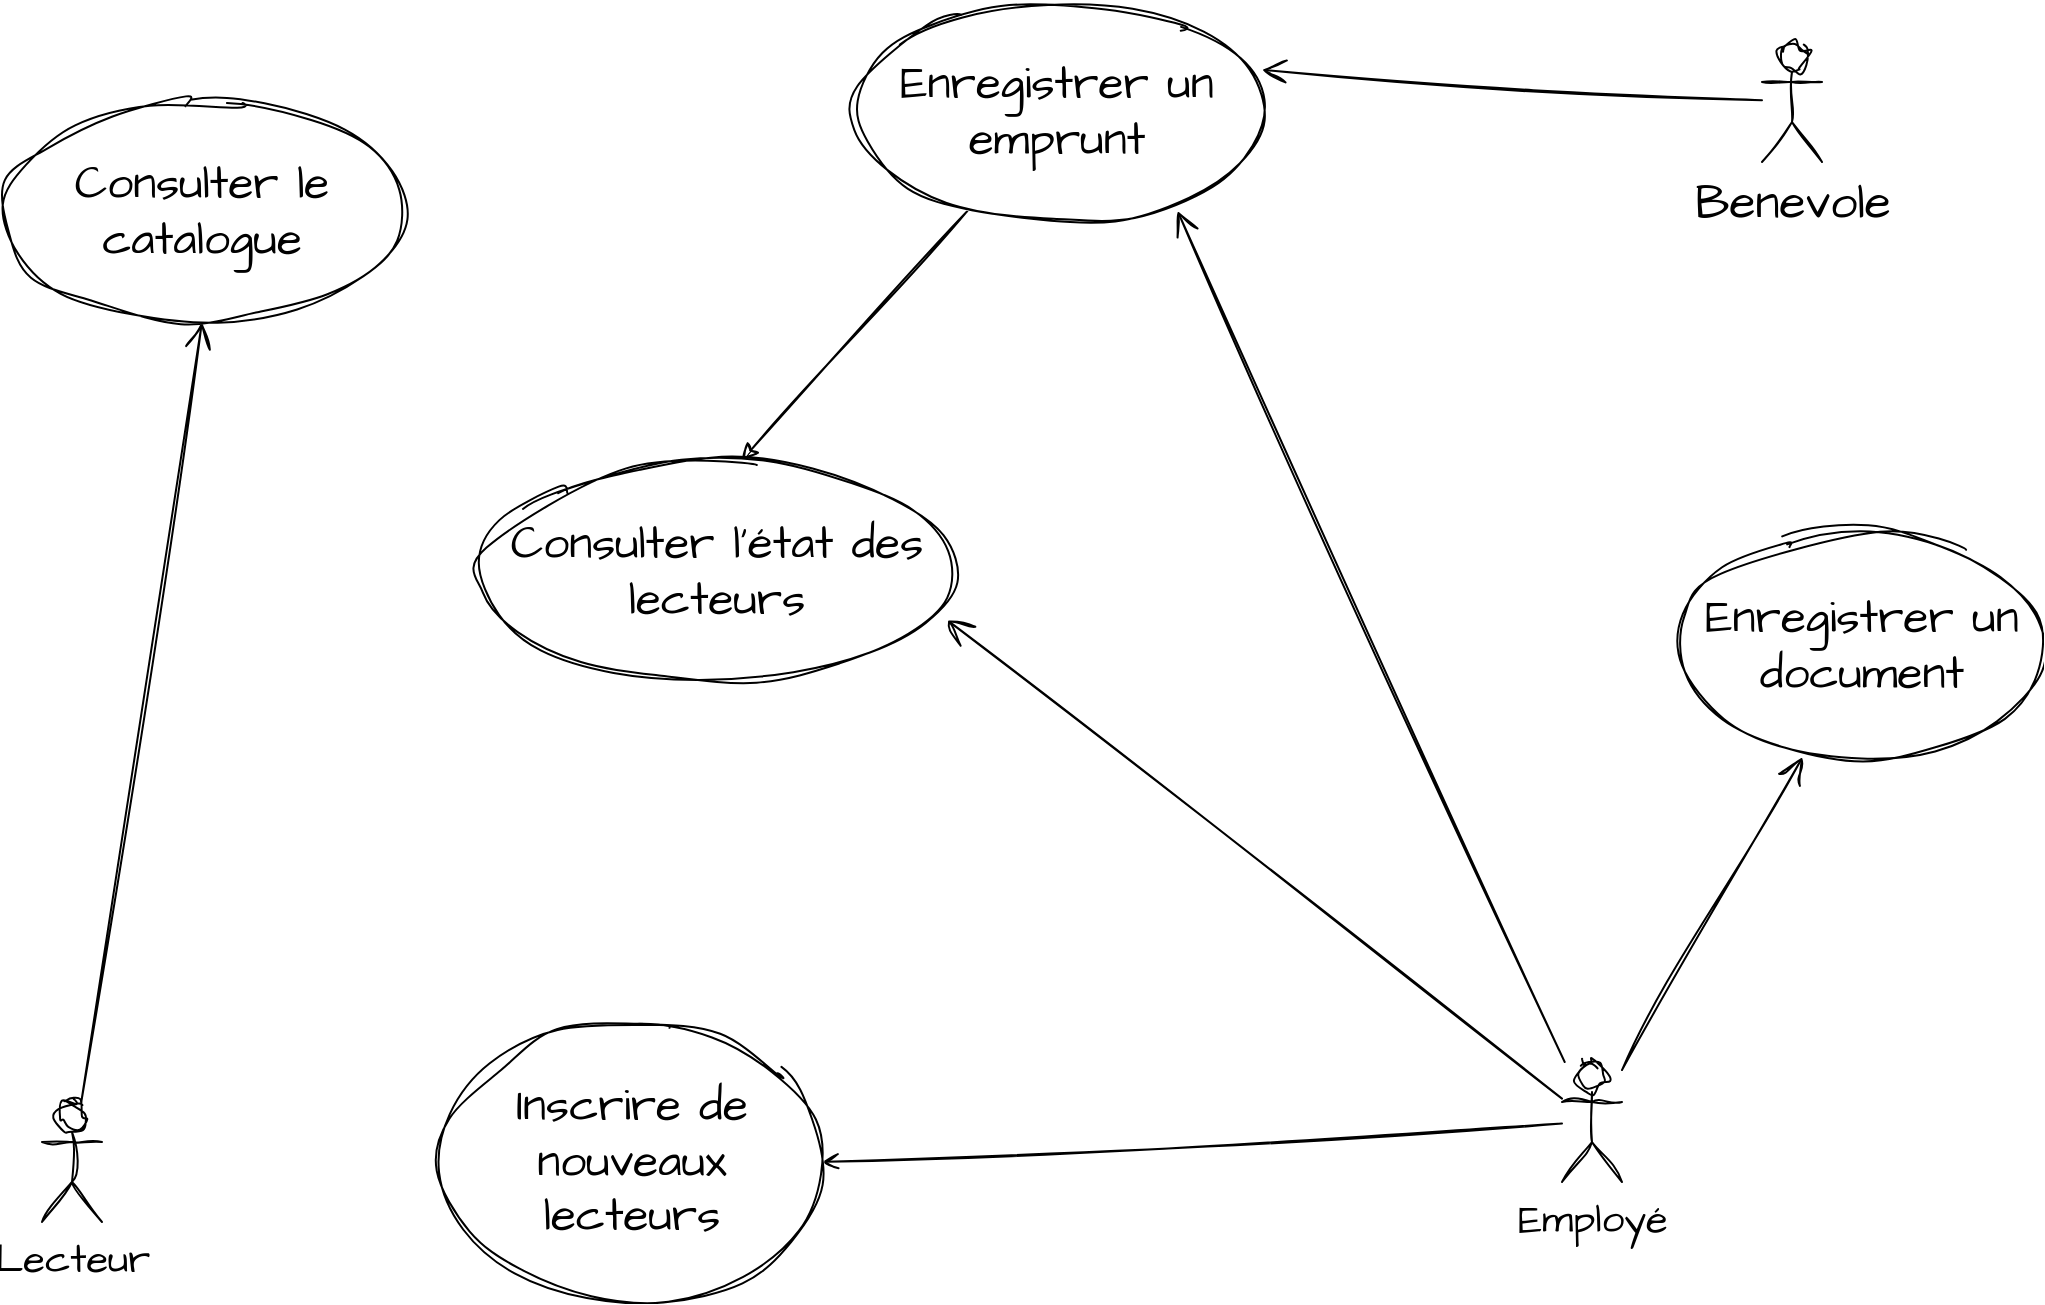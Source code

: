 <mxfile>
    <diagram name="Page-1" id="ZmRxgkJVrmXOutNZ-7BP">
        <mxGraphModel dx="1453" dy="869" grid="1" gridSize="10" guides="1" tooltips="1" connect="1" arrows="1" fold="1" page="1" pageScale="1" pageWidth="1169" pageHeight="827" math="0" shadow="0">
            <root>
                <mxCell id="0"/>
                <mxCell id="1" parent="0"/>
                <mxCell id="0b8Cna7KjftArNe5Qz_5-5" style="rounded=0;sketch=1;hachureGap=4;jiggle=2;curveFitting=1;orthogonalLoop=1;jettySize=auto;html=1;entryX=0.5;entryY=1;entryDx=0;entryDy=0;fontFamily=Architects Daughter;fontSource=https%3A%2F%2Ffonts.googleapis.com%2Fcss%3Ffamily%3DArchitects%2BDaughter;fontSize=16;endArrow=open;endFill=0;endSize=11;" parent="1" source="0b8Cna7KjftArNe5Qz_5-1" target="0b8Cna7KjftArNe5Qz_5-4" edge="1">
                    <mxGeometry relative="1" as="geometry"/>
                </mxCell>
                <mxCell id="0b8Cna7KjftArNe5Qz_5-1" value="Lecteur" style="shape=umlActor;verticalLabelPosition=bottom;verticalAlign=top;html=1;outlineConnect=0;sketch=1;hachureGap=4;jiggle=2;curveFitting=1;fontFamily=Architects Daughter;fontSource=https%3A%2F%2Ffonts.googleapis.com%2Fcss%3Ffamily%3DArchitects%2BDaughter;fontSize=20;" parent="1" vertex="1">
                    <mxGeometry x="130" y="620" width="30" height="60" as="geometry"/>
                </mxCell>
                <mxCell id="0b8Cna7KjftArNe5Qz_5-10" style="rounded=0;sketch=1;hachureGap=4;jiggle=2;curveFitting=1;orthogonalLoop=1;jettySize=auto;html=1;entryX=0.335;entryY=0.979;entryDx=0;entryDy=0;entryPerimeter=0;fontFamily=Architects Daughter;fontSource=https%3A%2F%2Ffonts.googleapis.com%2Fcss%3Ffamily%3DArchitects%2BDaughter;fontSize=16;endArrow=open;endFill=0;endSize=11;" parent="1" source="0b8Cna7KjftArNe5Qz_5-2" target="0b8Cna7KjftArNe5Qz_5-9" edge="1">
                    <mxGeometry relative="1" as="geometry"/>
                </mxCell>
                <mxCell id="0b8Cna7KjftArNe5Qz_5-12" style="rounded=0;sketch=1;hachureGap=4;jiggle=2;curveFitting=1;orthogonalLoop=1;jettySize=auto;html=1;entryX=0.99;entryY=0.719;entryDx=0;entryDy=0;entryPerimeter=0;fontFamily=Architects Daughter;fontSource=https%3A%2F%2Ffonts.googleapis.com%2Fcss%3Ffamily%3DArchitects%2BDaughter;fontSize=16;endArrow=open;endFill=0;endSize=11;" parent="1" source="0b8Cna7KjftArNe5Qz_5-2" target="0b8Cna7KjftArNe5Qz_5-11" edge="1">
                    <mxGeometry relative="1" as="geometry"/>
                </mxCell>
                <mxCell id="0b8Cna7KjftArNe5Qz_5-14" style="rounded=0;sketch=1;hachureGap=4;jiggle=2;curveFitting=1;orthogonalLoop=1;jettySize=auto;html=1;entryX=1;entryY=0.5;entryDx=0;entryDy=0;fontFamily=Architects Daughter;fontSource=https%3A%2F%2Ffonts.googleapis.com%2Fcss%3Ffamily%3DArchitects%2BDaughter;fontSize=16;endArrow=open;endFill=0;" parent="1" source="0b8Cna7KjftArNe5Qz_5-2" target="0b8Cna7KjftArNe5Qz_5-13" edge="1">
                    <mxGeometry relative="1" as="geometry"/>
                </mxCell>
                <mxCell id="0b8Cna7KjftArNe5Qz_5-16" style="rounded=0;sketch=1;hachureGap=4;jiggle=2;curveFitting=1;orthogonalLoop=1;jettySize=auto;html=1;entryX=0.794;entryY=0.95;entryDx=0;entryDy=0;entryPerimeter=0;fontFamily=Architects Daughter;fontSource=https%3A%2F%2Ffonts.googleapis.com%2Fcss%3Ffamily%3DArchitects%2BDaughter;fontSize=16;endArrow=open;endFill=0;endSize=10;" parent="1" source="0b8Cna7KjftArNe5Qz_5-2" target="0b8Cna7KjftArNe5Qz_5-6" edge="1">
                    <mxGeometry relative="1" as="geometry"/>
                </mxCell>
                <mxCell id="0b8Cna7KjftArNe5Qz_5-2" value="Employé" style="shape=umlActor;verticalLabelPosition=bottom;verticalAlign=top;html=1;outlineConnect=0;sketch=1;hachureGap=4;jiggle=2;curveFitting=1;fontFamily=Architects Daughter;fontSource=https%3A%2F%2Ffonts.googleapis.com%2Fcss%3Ffamily%3DArchitects%2BDaughter;fontSize=20;" parent="1" vertex="1">
                    <mxGeometry x="890" y="600" width="30" height="60" as="geometry"/>
                </mxCell>
                <mxCell id="0b8Cna7KjftArNe5Qz_5-7" style="rounded=0;sketch=1;hachureGap=4;jiggle=2;curveFitting=1;orthogonalLoop=1;jettySize=auto;html=1;entryX=1;entryY=0.309;entryDx=0;entryDy=0;entryPerimeter=0;fontFamily=Architects Daughter;fontSource=https%3A%2F%2Ffonts.googleapis.com%2Fcss%3Ffamily%3DArchitects%2BDaughter;fontSize=16;endArrow=open;endFill=0;endSize=10;" parent="1" source="0b8Cna7KjftArNe5Qz_5-3" target="0b8Cna7KjftArNe5Qz_5-6" edge="1">
                    <mxGeometry relative="1" as="geometry"/>
                </mxCell>
                <mxCell id="0b8Cna7KjftArNe5Qz_5-3" value="Benevole" style="shape=umlActor;verticalLabelPosition=bottom;verticalAlign=top;html=1;outlineConnect=0;sketch=1;hachureGap=4;jiggle=2;curveFitting=1;fontFamily=Architects Daughter;fontSource=https%3A%2F%2Ffonts.googleapis.com%2Fcss%3Ffamily%3DArchitects%2BDaughter;fontSize=24;" parent="1" vertex="1">
                    <mxGeometry x="990" y="90" width="30" height="60" as="geometry"/>
                </mxCell>
                <mxCell id="0b8Cna7KjftArNe5Qz_5-4" value="Consulter le catalogue" style="ellipse;whiteSpace=wrap;html=1;sketch=1;hachureGap=4;jiggle=2;curveFitting=1;fontFamily=Architects Daughter;fontSource=https%3A%2F%2Ffonts.googleapis.com%2Fcss%3Ffamily%3DArchitects%2BDaughter;fontSize=23;" parent="1" vertex="1">
                    <mxGeometry x="110" y="120" width="200" height="110" as="geometry"/>
                </mxCell>
                <mxCell id="0b8Cna7KjftArNe5Qz_5-15" style="rounded=0;sketch=1;hachureGap=4;jiggle=2;curveFitting=1;orthogonalLoop=1;jettySize=auto;html=1;entryX=0.553;entryY=-0.009;entryDx=0;entryDy=0;entryPerimeter=0;fontFamily=Architects Daughter;fontSource=https%3A%2F%2Ffonts.googleapis.com%2Fcss%3Ffamily%3DArchitects%2BDaughter;fontSize=16;" parent="1" source="0b8Cna7KjftArNe5Qz_5-6" target="0b8Cna7KjftArNe5Qz_5-11" edge="1">
                    <mxGeometry relative="1" as="geometry"/>
                </mxCell>
                <mxCell id="0b8Cna7KjftArNe5Qz_5-6" value="Enregistrer un emprunt" style="ellipse;whiteSpace=wrap;html=1;sketch=1;hachureGap=4;jiggle=2;curveFitting=1;fontFamily=Architects Daughter;fontSource=https%3A%2F%2Ffonts.googleapis.com%2Fcss%3Ffamily%3DArchitects%2BDaughter;fontSize=23;" parent="1" vertex="1">
                    <mxGeometry x="535" y="70" width="205" height="110" as="geometry"/>
                </mxCell>
                <mxCell id="0b8Cna7KjftArNe5Qz_5-9" value="Enregistrer un document" style="ellipse;whiteSpace=wrap;html=1;sketch=1;hachureGap=4;jiggle=2;curveFitting=1;fontFamily=Architects Daughter;fontSource=https%3A%2F%2Ffonts.googleapis.com%2Fcss%3Ffamily%3DArchitects%2BDaughter;fontSize=23;" parent="1" vertex="1">
                    <mxGeometry x="950" y="334" width="180" height="116" as="geometry"/>
                </mxCell>
                <mxCell id="0b8Cna7KjftArNe5Qz_5-11" value="Consulter l'état des lecteurs" style="ellipse;whiteSpace=wrap;html=1;sketch=1;hachureGap=4;jiggle=2;curveFitting=1;fontFamily=Architects Daughter;fontSource=https%3A%2F%2Ffonts.googleapis.com%2Fcss%3Ffamily%3DArchitects%2BDaughter;fontSize=23;" parent="1" vertex="1">
                    <mxGeometry x="350" y="300" width="235" height="110" as="geometry"/>
                </mxCell>
                <mxCell id="0b8Cna7KjftArNe5Qz_5-13" value="Inscrire de nouveaux lecteurs" style="ellipse;whiteSpace=wrap;html=1;sketch=1;hachureGap=4;jiggle=2;curveFitting=1;fontFamily=Architects Daughter;fontSource=https%3A%2F%2Ffonts.googleapis.com%2Fcss%3Ffamily%3DArchitects%2BDaughter;fontSize=23;" parent="1" vertex="1">
                    <mxGeometry x="330" y="580" width="190" height="140" as="geometry"/>
                </mxCell>
            </root>
        </mxGraphModel>
    </diagram>
</mxfile>
